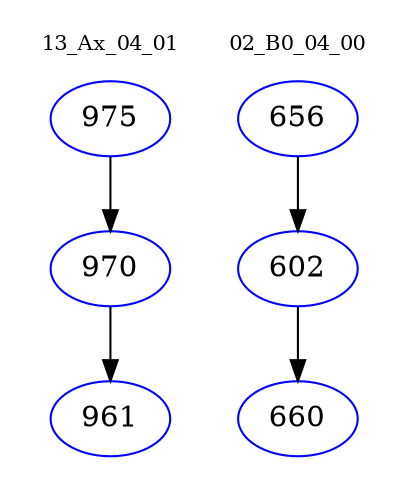 digraph{
subgraph cluster_0 {
color = white
label = "13_Ax_04_01";
fontsize=10;
T0_975 [label="975", color="blue"]
T0_975 -> T0_970 [color="black"]
T0_970 [label="970", color="blue"]
T0_970 -> T0_961 [color="black"]
T0_961 [label="961", color="blue"]
}
subgraph cluster_1 {
color = white
label = "02_B0_04_00";
fontsize=10;
T1_656 [label="656", color="blue"]
T1_656 -> T1_602 [color="black"]
T1_602 [label="602", color="blue"]
T1_602 -> T1_660 [color="black"]
T1_660 [label="660", color="blue"]
}
}
